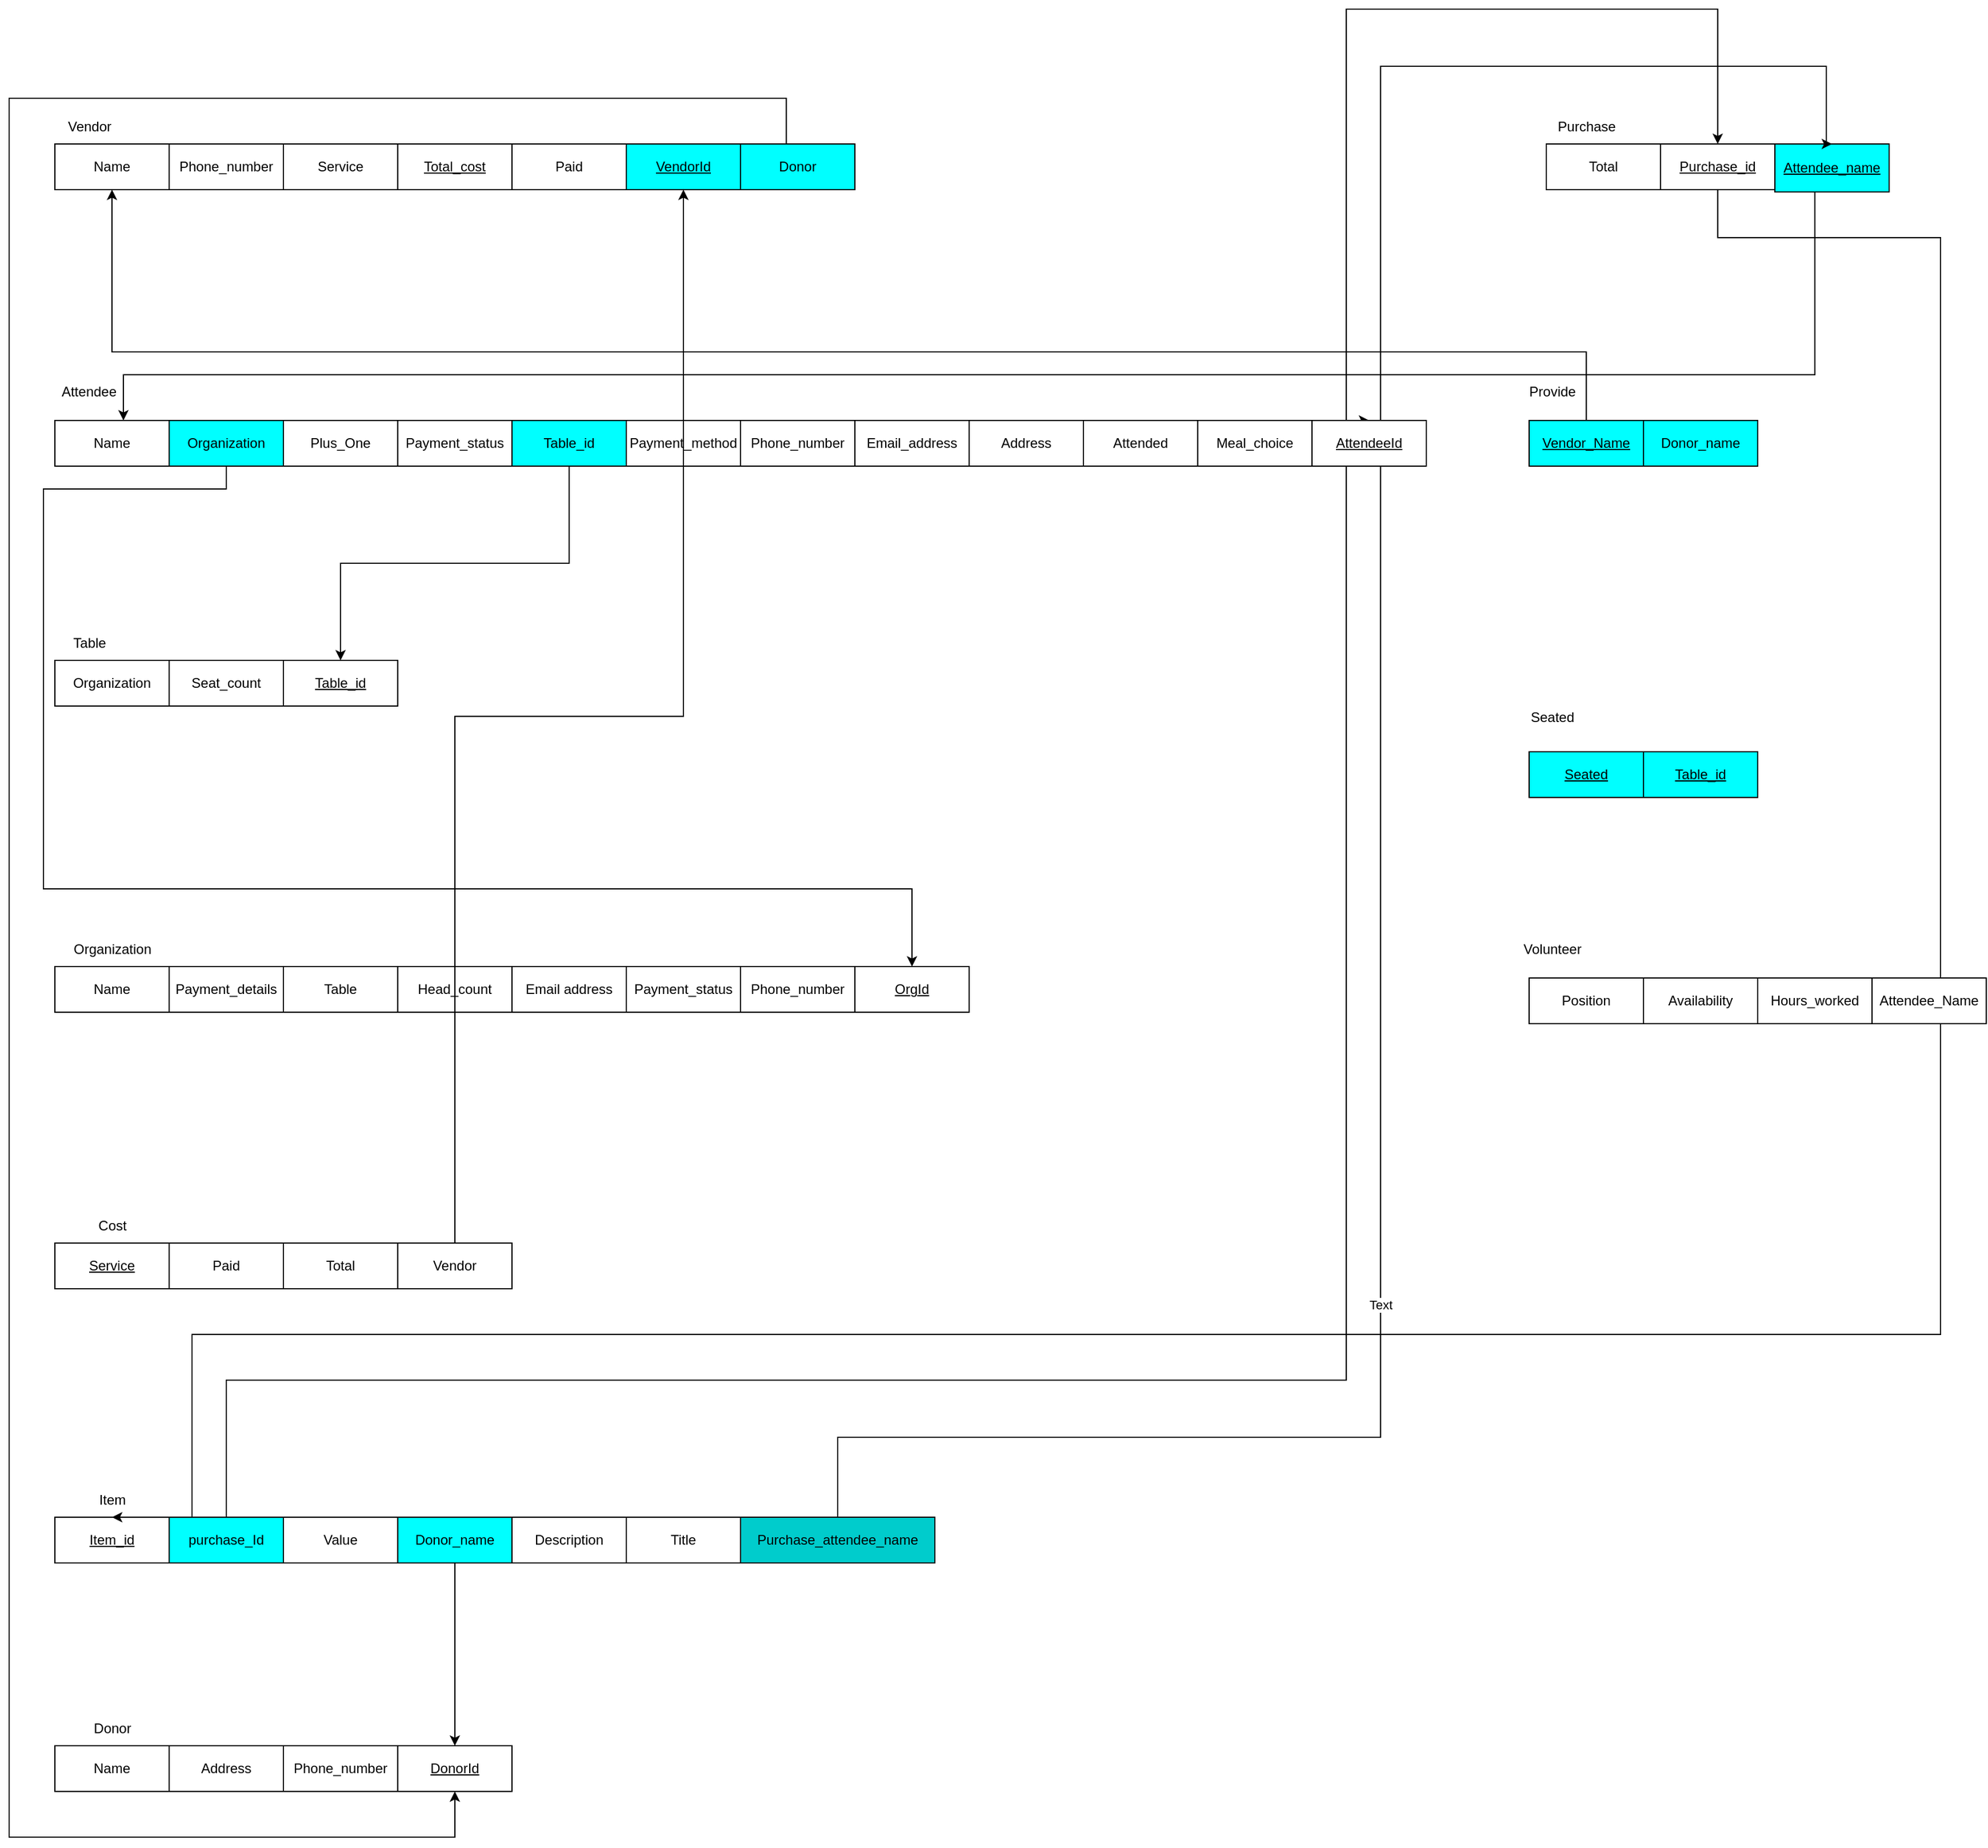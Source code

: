 <mxfile version="24.2.3" type="github">
  <diagram name="Page-1" id="JWPP79yBpx-Rtv-s2Ma5">
    <mxGraphModel dx="771" dy="1657" grid="1" gridSize="10" guides="1" tooltips="1" connect="1" arrows="1" fold="1" page="1" pageScale="1" pageWidth="850" pageHeight="1100" math="0" shadow="0">
      <root>
        <mxCell id="0" />
        <mxCell id="1" parent="0" />
        <mxCell id="tisiuNeUIjjeBoUYgNED-27" value="Name" style="rounded=0;whiteSpace=wrap;html=1;" vertex="1" parent="1">
          <mxGeometry x="70" y="290" width="100" height="40" as="geometry" />
        </mxCell>
        <mxCell id="tisiuNeUIjjeBoUYgNED-28" value="&lt;div&gt;Attendee&lt;/div&gt;" style="text;html=1;align=center;verticalAlign=middle;whiteSpace=wrap;rounded=0;" vertex="1" parent="1">
          <mxGeometry x="70" y="250" width="60" height="30" as="geometry" />
        </mxCell>
        <mxCell id="tisiuNeUIjjeBoUYgNED-110" style="edgeStyle=orthogonalEdgeStyle;rounded=0;orthogonalLoop=1;jettySize=auto;html=1;exitX=0.5;exitY=1;exitDx=0;exitDy=0;entryX=0.5;entryY=0;entryDx=0;entryDy=0;" edge="1" parent="1" source="tisiuNeUIjjeBoUYgNED-29" target="tisiuNeUIjjeBoUYgNED-109">
          <mxGeometry relative="1" as="geometry">
            <Array as="points">
              <mxPoint x="220" y="350" />
              <mxPoint x="60" y="350" />
              <mxPoint x="60" y="700" />
              <mxPoint x="820" y="700" />
            </Array>
          </mxGeometry>
        </mxCell>
        <mxCell id="tisiuNeUIjjeBoUYgNED-29" value="Organization" style="rounded=0;whiteSpace=wrap;html=1;fillColor=#00FFFF;" vertex="1" parent="1">
          <mxGeometry x="170" y="290" width="100" height="40" as="geometry" />
        </mxCell>
        <mxCell id="tisiuNeUIjjeBoUYgNED-30" value="Plus_One" style="rounded=0;whiteSpace=wrap;html=1;" vertex="1" parent="1">
          <mxGeometry x="270" y="290" width="100" height="40" as="geometry" />
        </mxCell>
        <mxCell id="tisiuNeUIjjeBoUYgNED-31" value="Payment_status" style="rounded=0;whiteSpace=wrap;html=1;" vertex="1" parent="1">
          <mxGeometry x="370" y="290" width="100" height="40" as="geometry" />
        </mxCell>
        <mxCell id="tisiuNeUIjjeBoUYgNED-106" style="edgeStyle=orthogonalEdgeStyle;rounded=0;orthogonalLoop=1;jettySize=auto;html=1;exitX=0.5;exitY=1;exitDx=0;exitDy=0;entryX=0.5;entryY=0;entryDx=0;entryDy=0;" edge="1" parent="1" source="tisiuNeUIjjeBoUYgNED-32" target="tisiuNeUIjjeBoUYgNED-43">
          <mxGeometry relative="1" as="geometry" />
        </mxCell>
        <mxCell id="tisiuNeUIjjeBoUYgNED-32" value="Table_id" style="rounded=0;whiteSpace=wrap;html=1;fillColor=#00FFFF;" vertex="1" parent="1">
          <mxGeometry x="470" y="290" width="100" height="40" as="geometry" />
        </mxCell>
        <mxCell id="tisiuNeUIjjeBoUYgNED-33" value="Payment_method" style="rounded=0;whiteSpace=wrap;html=1;" vertex="1" parent="1">
          <mxGeometry x="570" y="290" width="100" height="40" as="geometry" />
        </mxCell>
        <mxCell id="tisiuNeUIjjeBoUYgNED-34" value="Phone_number" style="rounded=0;whiteSpace=wrap;html=1;" vertex="1" parent="1">
          <mxGeometry x="670" y="290" width="100" height="40" as="geometry" />
        </mxCell>
        <mxCell id="tisiuNeUIjjeBoUYgNED-35" value="Email_address" style="rounded=0;whiteSpace=wrap;html=1;" vertex="1" parent="1">
          <mxGeometry x="770" y="290" width="100" height="40" as="geometry" />
        </mxCell>
        <mxCell id="tisiuNeUIjjeBoUYgNED-36" value="Address" style="rounded=0;whiteSpace=wrap;html=1;" vertex="1" parent="1">
          <mxGeometry x="870" y="290" width="100" height="40" as="geometry" />
        </mxCell>
        <mxCell id="tisiuNeUIjjeBoUYgNED-37" value="Attended" style="rounded=0;whiteSpace=wrap;html=1;" vertex="1" parent="1">
          <mxGeometry x="970" y="290" width="100" height="40" as="geometry" />
        </mxCell>
        <mxCell id="tisiuNeUIjjeBoUYgNED-38" value="Meal_choice" style="rounded=0;whiteSpace=wrap;html=1;" vertex="1" parent="1">
          <mxGeometry x="1070" y="290" width="100" height="40" as="geometry" />
        </mxCell>
        <mxCell id="tisiuNeUIjjeBoUYgNED-39" value="Table" style="text;html=1;align=center;verticalAlign=middle;resizable=0;points=[];autosize=1;strokeColor=none;fillColor=none;" vertex="1" parent="1">
          <mxGeometry x="75" y="470" width="50" height="30" as="geometry" />
        </mxCell>
        <mxCell id="tisiuNeUIjjeBoUYgNED-40" value="Organization" style="rounded=0;whiteSpace=wrap;html=1;" vertex="1" parent="1">
          <mxGeometry x="70" y="500" width="100" height="40" as="geometry" />
        </mxCell>
        <mxCell id="tisiuNeUIjjeBoUYgNED-41" value="Seat_count" style="rounded=0;whiteSpace=wrap;html=1;" vertex="1" parent="1">
          <mxGeometry x="170" y="500" width="100" height="40" as="geometry" />
        </mxCell>
        <mxCell id="tisiuNeUIjjeBoUYgNED-43" value="&lt;u&gt;Table_id&lt;/u&gt;" style="rounded=0;whiteSpace=wrap;html=1;" vertex="1" parent="1">
          <mxGeometry x="270" y="500" width="100" height="40" as="geometry" />
        </mxCell>
        <mxCell id="tisiuNeUIjjeBoUYgNED-44" value="Organization" style="text;html=1;align=center;verticalAlign=middle;resizable=0;points=[];autosize=1;strokeColor=none;fillColor=none;" vertex="1" parent="1">
          <mxGeometry x="75" y="738" width="90" height="30" as="geometry" />
        </mxCell>
        <mxCell id="tisiuNeUIjjeBoUYgNED-45" value="Name" style="rounded=0;whiteSpace=wrap;html=1;" vertex="1" parent="1">
          <mxGeometry x="70" y="768" width="100" height="40" as="geometry" />
        </mxCell>
        <mxCell id="tisiuNeUIjjeBoUYgNED-46" value="Payment_details" style="rounded=0;whiteSpace=wrap;html=1;" vertex="1" parent="1">
          <mxGeometry x="170" y="768" width="100" height="40" as="geometry" />
        </mxCell>
        <mxCell id="tisiuNeUIjjeBoUYgNED-47" value="Table" style="rounded=0;whiteSpace=wrap;html=1;" vertex="1" parent="1">
          <mxGeometry x="270" y="768" width="100" height="40" as="geometry" />
        </mxCell>
        <mxCell id="tisiuNeUIjjeBoUYgNED-48" value="Head_count" style="rounded=0;whiteSpace=wrap;html=1;" vertex="1" parent="1">
          <mxGeometry x="370" y="768" width="100" height="40" as="geometry" />
        </mxCell>
        <mxCell id="tisiuNeUIjjeBoUYgNED-49" value="Email address" style="rounded=0;whiteSpace=wrap;html=1;" vertex="1" parent="1">
          <mxGeometry x="470" y="768" width="100" height="40" as="geometry" />
        </mxCell>
        <mxCell id="tisiuNeUIjjeBoUYgNED-50" value="Payment_status" style="rounded=0;whiteSpace=wrap;html=1;" vertex="1" parent="1">
          <mxGeometry x="570" y="768" width="100" height="40" as="geometry" />
        </mxCell>
        <mxCell id="tisiuNeUIjjeBoUYgNED-51" value="Phone_number" style="rounded=0;whiteSpace=wrap;html=1;" vertex="1" parent="1">
          <mxGeometry x="670" y="768" width="100" height="40" as="geometry" />
        </mxCell>
        <mxCell id="tisiuNeUIjjeBoUYgNED-52" value="Availability" style="rounded=0;whiteSpace=wrap;html=1;" vertex="1" parent="1">
          <mxGeometry x="1460" y="778" width="100" height="40" as="geometry" />
        </mxCell>
        <mxCell id="tisiuNeUIjjeBoUYgNED-53" value="Cost" style="text;html=1;align=center;verticalAlign=middle;resizable=0;points=[];autosize=1;strokeColor=none;fillColor=none;" vertex="1" parent="1">
          <mxGeometry x="95" y="980" width="50" height="30" as="geometry" />
        </mxCell>
        <mxCell id="tisiuNeUIjjeBoUYgNED-54" value="&lt;u&gt;Service&lt;/u&gt;" style="rounded=0;whiteSpace=wrap;html=1;" vertex="1" parent="1">
          <mxGeometry x="70" y="1010" width="100" height="40" as="geometry" />
        </mxCell>
        <mxCell id="tisiuNeUIjjeBoUYgNED-55" value="Paid" style="rounded=0;whiteSpace=wrap;html=1;" vertex="1" parent="1">
          <mxGeometry x="170" y="1010" width="100" height="40" as="geometry" />
        </mxCell>
        <mxCell id="tisiuNeUIjjeBoUYgNED-56" value="Total" style="rounded=0;whiteSpace=wrap;html=1;" vertex="1" parent="1">
          <mxGeometry x="270" y="1010" width="100" height="40" as="geometry" />
        </mxCell>
        <mxCell id="tisiuNeUIjjeBoUYgNED-57" value="Vendor" style="rounded=0;whiteSpace=wrap;html=1;" vertex="1" parent="1">
          <mxGeometry x="370" y="1010" width="100" height="40" as="geometry" />
        </mxCell>
        <mxCell id="tisiuNeUIjjeBoUYgNED-58" value="Vendor" style="text;html=1;align=center;verticalAlign=middle;resizable=0;points=[];autosize=1;strokeColor=none;fillColor=none;" vertex="1" parent="1">
          <mxGeometry x="70" y="18" width="60" height="30" as="geometry" />
        </mxCell>
        <mxCell id="tisiuNeUIjjeBoUYgNED-59" value="Name" style="rounded=0;whiteSpace=wrap;html=1;" vertex="1" parent="1">
          <mxGeometry x="70" y="48" width="100" height="40" as="geometry" />
        </mxCell>
        <mxCell id="tisiuNeUIjjeBoUYgNED-60" value="Phone_number" style="rounded=0;whiteSpace=wrap;html=1;" vertex="1" parent="1">
          <mxGeometry x="170" y="48" width="100" height="40" as="geometry" />
        </mxCell>
        <mxCell id="tisiuNeUIjjeBoUYgNED-61" value="Service" style="rounded=0;whiteSpace=wrap;html=1;" vertex="1" parent="1">
          <mxGeometry x="270" y="48" width="100" height="40" as="geometry" />
        </mxCell>
        <mxCell id="tisiuNeUIjjeBoUYgNED-62" value="&lt;u&gt;Total_cost&lt;/u&gt;" style="rounded=0;whiteSpace=wrap;html=1;" vertex="1" parent="1">
          <mxGeometry x="370" y="48" width="100" height="40" as="geometry" />
        </mxCell>
        <mxCell id="tisiuNeUIjjeBoUYgNED-63" value="Item" style="text;html=1;align=center;verticalAlign=middle;resizable=0;points=[];autosize=1;strokeColor=none;fillColor=none;" vertex="1" parent="1">
          <mxGeometry x="95" y="1220" width="50" height="30" as="geometry" />
        </mxCell>
        <mxCell id="tisiuNeUIjjeBoUYgNED-64" value="&lt;u&gt;Item_id&lt;/u&gt;" style="rounded=0;whiteSpace=wrap;html=1;" vertex="1" parent="1">
          <mxGeometry x="70" y="1250" width="100" height="40" as="geometry" />
        </mxCell>
        <mxCell id="tisiuNeUIjjeBoUYgNED-103" style="edgeStyle=orthogonalEdgeStyle;rounded=0;orthogonalLoop=1;jettySize=auto;html=1;exitX=0.5;exitY=0;exitDx=0;exitDy=0;entryX=0.5;entryY=0;entryDx=0;entryDy=0;" edge="1" parent="1" source="tisiuNeUIjjeBoUYgNED-111" target="tisiuNeUIjjeBoUYgNED-77">
          <mxGeometry relative="1" as="geometry">
            <Array as="points">
              <mxPoint x="1200" y="-70" />
              <mxPoint x="1525" y="-70" />
            </Array>
          </mxGeometry>
        </mxCell>
        <mxCell id="tisiuNeUIjjeBoUYgNED-65" value="purchase_Id" style="rounded=0;whiteSpace=wrap;html=1;fillColor=#00FFFF;" vertex="1" parent="1">
          <mxGeometry x="170" y="1250" width="100" height="40" as="geometry" />
        </mxCell>
        <mxCell id="tisiuNeUIjjeBoUYgNED-66" value="Value" style="rounded=0;whiteSpace=wrap;html=1;" vertex="1" parent="1">
          <mxGeometry x="270" y="1250" width="100" height="40" as="geometry" />
        </mxCell>
        <mxCell id="tisiuNeUIjjeBoUYgNED-101" style="edgeStyle=orthogonalEdgeStyle;rounded=0;orthogonalLoop=1;jettySize=auto;html=1;exitX=0.5;exitY=1;exitDx=0;exitDy=0;entryX=0.5;entryY=0;entryDx=0;entryDy=0;" edge="1" parent="1" source="tisiuNeUIjjeBoUYgNED-68" target="tisiuNeUIjjeBoUYgNED-108">
          <mxGeometry relative="1" as="geometry">
            <mxPoint x="420" y="1410" as="targetPoint" />
            <Array as="points" />
          </mxGeometry>
        </mxCell>
        <mxCell id="tisiuNeUIjjeBoUYgNED-68" value="Donor_name" style="rounded=0;whiteSpace=wrap;html=1;fillColor=#00FFFF;" vertex="1" parent="1">
          <mxGeometry x="370" y="1250" width="100" height="40" as="geometry" />
        </mxCell>
        <mxCell id="tisiuNeUIjjeBoUYgNED-69" value="Description" style="rounded=0;whiteSpace=wrap;html=1;" vertex="1" parent="1">
          <mxGeometry x="470" y="1250" width="100" height="40" as="geometry" />
        </mxCell>
        <mxCell id="tisiuNeUIjjeBoUYgNED-70" value="Title" style="rounded=0;whiteSpace=wrap;html=1;" vertex="1" parent="1">
          <mxGeometry x="570" y="1250" width="100" height="40" as="geometry" />
        </mxCell>
        <mxCell id="tisiuNeUIjjeBoUYgNED-72" value="Donor" style="text;html=1;align=center;verticalAlign=middle;resizable=0;points=[];autosize=1;strokeColor=none;fillColor=none;" vertex="1" parent="1">
          <mxGeometry x="90" y="1420" width="60" height="30" as="geometry" />
        </mxCell>
        <mxCell id="tisiuNeUIjjeBoUYgNED-73" value="Name" style="rounded=0;whiteSpace=wrap;html=1;" vertex="1" parent="1">
          <mxGeometry x="70" y="1450" width="100" height="40" as="geometry" />
        </mxCell>
        <mxCell id="tisiuNeUIjjeBoUYgNED-74" value="Address" style="rounded=0;whiteSpace=wrap;html=1;" vertex="1" parent="1">
          <mxGeometry x="170" y="1450" width="100" height="40" as="geometry" />
        </mxCell>
        <mxCell id="tisiuNeUIjjeBoUYgNED-75" value="Phone_number" style="rounded=0;whiteSpace=wrap;html=1;" vertex="1" parent="1">
          <mxGeometry x="270" y="1450" width="100" height="40" as="geometry" />
        </mxCell>
        <mxCell id="tisiuNeUIjjeBoUYgNED-76" value="&lt;div&gt;Purchase&lt;/div&gt;" style="text;html=1;align=center;verticalAlign=middle;resizable=0;points=[];autosize=1;strokeColor=none;fillColor=none;" vertex="1" parent="1">
          <mxGeometry x="1375" y="18" width="70" height="30" as="geometry" />
        </mxCell>
        <mxCell id="tisiuNeUIjjeBoUYgNED-98" style="edgeStyle=orthogonalEdgeStyle;rounded=0;orthogonalLoop=1;jettySize=auto;html=1;exitX=0.5;exitY=1;exitDx=0;exitDy=0;entryX=0.5;entryY=0;entryDx=0;entryDy=0;" edge="1" parent="1" source="tisiuNeUIjjeBoUYgNED-77" target="tisiuNeUIjjeBoUYgNED-64">
          <mxGeometry relative="1" as="geometry">
            <Array as="points">
              <mxPoint x="1525" y="130" />
              <mxPoint x="1720" y="130" />
              <mxPoint x="1720" y="1090" />
              <mxPoint x="190" y="1090" />
              <mxPoint x="190" y="1250" />
            </Array>
          </mxGeometry>
        </mxCell>
        <mxCell id="tisiuNeUIjjeBoUYgNED-77" value="&lt;u&gt;Purchase_id&lt;/u&gt;" style="rounded=0;whiteSpace=wrap;html=1;" vertex="1" parent="1">
          <mxGeometry x="1475" y="48" width="100" height="40" as="geometry" />
        </mxCell>
        <mxCell id="tisiuNeUIjjeBoUYgNED-78" value="Total" style="rounded=0;whiteSpace=wrap;html=1;" vertex="1" parent="1">
          <mxGeometry x="1375" y="48" width="100" height="40" as="geometry" />
        </mxCell>
        <mxCell id="tisiuNeUIjjeBoUYgNED-99" style="edgeStyle=orthogonalEdgeStyle;rounded=0;orthogonalLoop=1;jettySize=auto;html=1;exitX=0.5;exitY=1;exitDx=0;exitDy=0;entryX=0.75;entryY=0;entryDx=0;entryDy=0;" edge="1" parent="1">
          <mxGeometry relative="1" as="geometry">
            <mxPoint x="1610" y="90" as="sourcePoint" />
            <mxPoint x="130" y="290.0" as="targetPoint" />
            <Array as="points">
              <mxPoint x="1610" y="250" />
              <mxPoint x="130" y="250" />
            </Array>
          </mxGeometry>
        </mxCell>
        <mxCell id="tisiuNeUIjjeBoUYgNED-79" value="&lt;u&gt;Attendee_name&lt;/u&gt;" style="rounded=0;whiteSpace=wrap;html=1;fillColor=#00FFFF;" vertex="1" parent="1">
          <mxGeometry x="1575" y="48" width="100" height="42" as="geometry" />
        </mxCell>
        <mxCell id="tisiuNeUIjjeBoUYgNED-102" style="edgeStyle=orthogonalEdgeStyle;rounded=0;orthogonalLoop=1;jettySize=auto;html=1;exitX=0.5;exitY=0;exitDx=0;exitDy=0;fillColor=#99FF99;entryX=0.5;entryY=0;entryDx=0;entryDy=0;" edge="1" parent="1" source="tisiuNeUIjjeBoUYgNED-84" target="tisiuNeUIjjeBoUYgNED-79">
          <mxGeometry relative="1" as="geometry">
            <mxPoint x="1620" y="60" as="targetPoint" />
            <Array as="points">
              <mxPoint x="755" y="1180" />
              <mxPoint x="1230" y="1180" />
              <mxPoint x="1230" y="-20" />
              <mxPoint x="1620" y="-20" />
              <mxPoint x="1620" y="48" />
            </Array>
          </mxGeometry>
        </mxCell>
        <mxCell id="tisiuNeUIjjeBoUYgNED-104" value="Text" style="edgeLabel;html=1;align=center;verticalAlign=middle;resizable=0;points=[];" vertex="1" connectable="0" parent="tisiuNeUIjjeBoUYgNED-102">
          <mxGeometry x="-0.401" relative="1" as="geometry">
            <mxPoint as="offset" />
          </mxGeometry>
        </mxCell>
        <mxCell id="tisiuNeUIjjeBoUYgNED-84" value="Purchase_attendee_name" style="rounded=0;whiteSpace=wrap;html=1;fillColor=#00CCCC;" vertex="1" parent="1">
          <mxGeometry x="670" y="1250" width="170" height="40" as="geometry" />
        </mxCell>
        <mxCell id="tisiuNeUIjjeBoUYgNED-85" value="Paid" style="rounded=0;whiteSpace=wrap;html=1;" vertex="1" parent="1">
          <mxGeometry x="470" y="48" width="100" height="40" as="geometry" />
        </mxCell>
        <mxCell id="tisiuNeUIjjeBoUYgNED-86" value="Provide" style="text;html=1;align=center;verticalAlign=middle;resizable=0;points=[];autosize=1;strokeColor=none;fillColor=none;" vertex="1" parent="1">
          <mxGeometry x="1350" y="250" width="60" height="30" as="geometry" />
        </mxCell>
        <mxCell id="tisiuNeUIjjeBoUYgNED-107" style="edgeStyle=orthogonalEdgeStyle;rounded=0;orthogonalLoop=1;jettySize=auto;html=1;exitX=0.5;exitY=0;exitDx=0;exitDy=0;entryX=0.5;entryY=1;entryDx=0;entryDy=0;" edge="1" parent="1" source="tisiuNeUIjjeBoUYgNED-87" target="tisiuNeUIjjeBoUYgNED-59">
          <mxGeometry relative="1" as="geometry">
            <mxPoint x="120" y="140" as="targetPoint" />
            <Array as="points">
              <mxPoint x="1410" y="230" />
              <mxPoint x="120" y="230" />
            </Array>
          </mxGeometry>
        </mxCell>
        <mxCell id="tisiuNeUIjjeBoUYgNED-87" value="&lt;u&gt;Vendor_Name&lt;/u&gt;" style="rounded=0;whiteSpace=wrap;html=1;fillColor=#00FFFF;" vertex="1" parent="1">
          <mxGeometry x="1360" y="290" width="100" height="40" as="geometry" />
        </mxCell>
        <mxCell id="tisiuNeUIjjeBoUYgNED-88" value="Donor_name" style="rounded=0;whiteSpace=wrap;html=1;fillColor=#00FFFF;" vertex="1" parent="1">
          <mxGeometry x="1460" y="290" width="100" height="40" as="geometry" />
        </mxCell>
        <mxCell id="tisiuNeUIjjeBoUYgNED-100" style="edgeStyle=orthogonalEdgeStyle;rounded=0;orthogonalLoop=1;jettySize=auto;html=1;exitX=0.5;exitY=0;exitDx=0;exitDy=0;entryX=0.5;entryY=1;entryDx=0;entryDy=0;" edge="1" parent="1" source="tisiuNeUIjjeBoUYgNED-117" target="tisiuNeUIjjeBoUYgNED-108">
          <mxGeometry relative="1" as="geometry">
            <mxPoint x="620" y="28.0" as="sourcePoint" />
            <mxPoint x="130" y="1560" as="targetPoint" />
            <Array as="points">
              <mxPoint x="710" y="48" />
              <mxPoint x="710" y="8" />
              <mxPoint x="30" y="8" />
              <mxPoint x="30" y="1530" />
              <mxPoint x="420" y="1530" />
            </Array>
          </mxGeometry>
        </mxCell>
        <mxCell id="tisiuNeUIjjeBoUYgNED-89" value="&lt;u&gt;VendorId&lt;/u&gt;" style="rounded=0;whiteSpace=wrap;html=1;fillColor=#00FFFF;" vertex="1" parent="1">
          <mxGeometry x="570" y="48" width="100" height="40" as="geometry" />
        </mxCell>
        <mxCell id="tisiuNeUIjjeBoUYgNED-90" value="Seated" style="text;html=1;align=center;verticalAlign=middle;resizable=0;points=[];autosize=1;strokeColor=none;fillColor=none;" vertex="1" parent="1">
          <mxGeometry x="1350" y="535" width="60" height="30" as="geometry" />
        </mxCell>
        <mxCell id="tisiuNeUIjjeBoUYgNED-91" value="&lt;u&gt;Seated&lt;/u&gt;" style="rounded=0;whiteSpace=wrap;html=1;fillColor=#00FFFF;" vertex="1" parent="1">
          <mxGeometry x="1360" y="580" width="100" height="40" as="geometry" />
        </mxCell>
        <mxCell id="tisiuNeUIjjeBoUYgNED-92" value="&lt;u&gt;Table_id&lt;/u&gt;" style="rounded=0;whiteSpace=wrap;html=1;fillColor=#00FFFF;" vertex="1" parent="1">
          <mxGeometry x="1460" y="580" width="100" height="40" as="geometry" />
        </mxCell>
        <mxCell id="tisiuNeUIjjeBoUYgNED-93" value="&lt;div&gt;Volunteer&lt;/div&gt;" style="text;html=1;align=center;verticalAlign=middle;resizable=0;points=[];autosize=1;strokeColor=none;fillColor=none;" vertex="1" parent="1">
          <mxGeometry x="1345" y="738" width="70" height="30" as="geometry" />
        </mxCell>
        <mxCell id="tisiuNeUIjjeBoUYgNED-94" value="Position" style="rounded=0;whiteSpace=wrap;html=1;" vertex="1" parent="1">
          <mxGeometry x="1360" y="778" width="100" height="40" as="geometry" />
        </mxCell>
        <mxCell id="tisiuNeUIjjeBoUYgNED-96" value="Hours_worked" style="rounded=0;whiteSpace=wrap;html=1;" vertex="1" parent="1">
          <mxGeometry x="1560" y="778" width="100" height="40" as="geometry" />
        </mxCell>
        <mxCell id="tisiuNeUIjjeBoUYgNED-97" value="Attendee_Name" style="rounded=0;whiteSpace=wrap;html=1;" vertex="1" parent="1">
          <mxGeometry x="1660" y="778" width="100" height="40" as="geometry" />
        </mxCell>
        <mxCell id="tisiuNeUIjjeBoUYgNED-108" value="&lt;u&gt;DonorId&lt;/u&gt;" style="rounded=0;whiteSpace=wrap;html=1;" vertex="1" parent="1">
          <mxGeometry x="370" y="1450" width="100" height="40" as="geometry" />
        </mxCell>
        <mxCell id="tisiuNeUIjjeBoUYgNED-109" value="&lt;u&gt;OrgId&lt;/u&gt;" style="rounded=0;whiteSpace=wrap;html=1;" vertex="1" parent="1">
          <mxGeometry x="770" y="768" width="100" height="40" as="geometry" />
        </mxCell>
        <mxCell id="tisiuNeUIjjeBoUYgNED-112" value="" style="edgeStyle=orthogonalEdgeStyle;rounded=0;orthogonalLoop=1;jettySize=auto;html=1;exitX=0.5;exitY=0;exitDx=0;exitDy=0;entryX=0.5;entryY=0;entryDx=0;entryDy=0;" edge="1" parent="1" source="tisiuNeUIjjeBoUYgNED-65" target="tisiuNeUIjjeBoUYgNED-111">
          <mxGeometry relative="1" as="geometry">
            <mxPoint x="220" y="1250" as="sourcePoint" />
            <mxPoint x="1525" y="48" as="targetPoint" />
            <Array as="points">
              <mxPoint x="220" y="1130" />
              <mxPoint x="1200" y="1130" />
            </Array>
          </mxGeometry>
        </mxCell>
        <mxCell id="tisiuNeUIjjeBoUYgNED-111" value="&lt;u&gt;AttendeeId&lt;/u&gt;" style="rounded=0;whiteSpace=wrap;html=1;" vertex="1" parent="1">
          <mxGeometry x="1170" y="290" width="100" height="40" as="geometry" />
        </mxCell>
        <mxCell id="tisiuNeUIjjeBoUYgNED-115" value="" style="edgeStyle=orthogonalEdgeStyle;rounded=0;orthogonalLoop=1;jettySize=auto;html=1;exitX=0.5;exitY=0;exitDx=0;exitDy=0;entryX=0.5;entryY=1;entryDx=0;entryDy=0;" edge="1" parent="1" source="tisiuNeUIjjeBoUYgNED-57" target="tisiuNeUIjjeBoUYgNED-89">
          <mxGeometry relative="1" as="geometry">
            <mxPoint x="720" y="83.333" as="targetPoint" />
            <mxPoint x="420" y="1010" as="sourcePoint" />
          </mxGeometry>
        </mxCell>
        <mxCell id="tisiuNeUIjjeBoUYgNED-117" value="Donor" style="rounded=0;whiteSpace=wrap;html=1;fillColor=#00FFFF;" vertex="1" parent="1">
          <mxGeometry x="670" y="48" width="100" height="40" as="geometry" />
        </mxCell>
      </root>
    </mxGraphModel>
  </diagram>
</mxfile>
